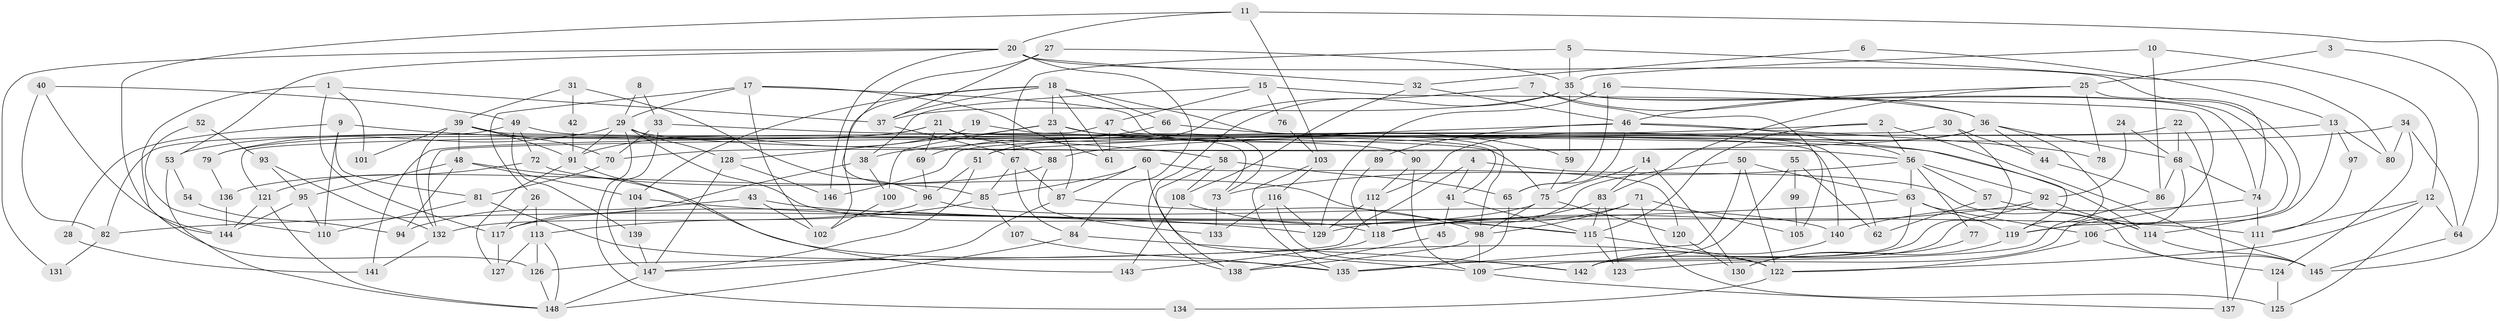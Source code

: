 // coarse degree distribution, {7: 0.08333333333333333, 4: 0.2604166666666667, 3: 0.1875, 6: 0.08333333333333333, 5: 0.15625, 11: 0.03125, 2: 0.09375, 14: 0.010416666666666666, 8: 0.041666666666666664, 9: 0.041666666666666664, 10: 0.010416666666666666}
// Generated by graph-tools (version 1.1) at 2025/42/03/06/25 10:42:00]
// undirected, 148 vertices, 296 edges
graph export_dot {
graph [start="1"]
  node [color=gray90,style=filled];
  1;
  2;
  3;
  4;
  5;
  6;
  7;
  8;
  9;
  10;
  11;
  12;
  13;
  14;
  15;
  16;
  17;
  18;
  19;
  20;
  21;
  22;
  23;
  24;
  25;
  26;
  27;
  28;
  29;
  30;
  31;
  32;
  33;
  34;
  35;
  36;
  37;
  38;
  39;
  40;
  41;
  42;
  43;
  44;
  45;
  46;
  47;
  48;
  49;
  50;
  51;
  52;
  53;
  54;
  55;
  56;
  57;
  58;
  59;
  60;
  61;
  62;
  63;
  64;
  65;
  66;
  67;
  68;
  69;
  70;
  71;
  72;
  73;
  74;
  75;
  76;
  77;
  78;
  79;
  80;
  81;
  82;
  83;
  84;
  85;
  86;
  87;
  88;
  89;
  90;
  91;
  92;
  93;
  94;
  95;
  96;
  97;
  98;
  99;
  100;
  101;
  102;
  103;
  104;
  105;
  106;
  107;
  108;
  109;
  110;
  111;
  112;
  113;
  114;
  115;
  116;
  117;
  118;
  119;
  120;
  121;
  122;
  123;
  124;
  125;
  126;
  127;
  128;
  129;
  130;
  131;
  132;
  133;
  134;
  135;
  136;
  137;
  138;
  139;
  140;
  141;
  142;
  143;
  144;
  145;
  146;
  147;
  148;
  1 -- 144;
  1 -- 37;
  1 -- 101;
  1 -- 117;
  2 -- 56;
  2 -- 115;
  2 -- 141;
  2 -- 145;
  3 -- 64;
  3 -- 25;
  4 -- 145;
  4 -- 126;
  4 -- 41;
  5 -- 80;
  5 -- 35;
  5 -- 67;
  6 -- 13;
  6 -- 32;
  7 -- 51;
  7 -- 36;
  7 -- 105;
  8 -- 33;
  8 -- 29;
  9 -- 58;
  9 -- 81;
  9 -- 28;
  9 -- 110;
  10 -- 35;
  10 -- 12;
  10 -- 86;
  11 -- 103;
  11 -- 145;
  11 -- 20;
  11 -- 126;
  12 -- 122;
  12 -- 111;
  12 -- 64;
  12 -- 125;
  13 -- 106;
  13 -- 38;
  13 -- 80;
  13 -- 97;
  14 -- 75;
  14 -- 130;
  14 -- 83;
  15 -- 47;
  15 -- 38;
  15 -- 76;
  15 -- 119;
  16 -- 129;
  16 -- 65;
  16 -- 36;
  17 -- 26;
  17 -- 29;
  17 -- 61;
  17 -- 62;
  17 -- 102;
  18 -- 37;
  18 -- 104;
  18 -- 23;
  18 -- 61;
  18 -- 66;
  18 -- 98;
  18 -- 102;
  19 -- 91;
  19 -- 73;
  20 -- 53;
  20 -- 32;
  20 -- 84;
  20 -- 114;
  20 -- 131;
  20 -- 146;
  21 -- 41;
  21 -- 79;
  21 -- 53;
  21 -- 69;
  21 -- 88;
  22 -- 68;
  22 -- 146;
  22 -- 137;
  23 -- 128;
  23 -- 59;
  23 -- 73;
  23 -- 87;
  23 -- 100;
  24 -- 92;
  24 -- 68;
  25 -- 74;
  25 -- 83;
  25 -- 46;
  25 -- 78;
  26 -- 117;
  26 -- 113;
  27 -- 35;
  27 -- 85;
  27 -- 37;
  28 -- 141;
  29 -- 56;
  29 -- 118;
  29 -- 79;
  29 -- 91;
  29 -- 128;
  29 -- 134;
  30 -- 44;
  30 -- 142;
  30 -- 132;
  31 -- 39;
  31 -- 96;
  31 -- 42;
  32 -- 46;
  32 -- 108;
  33 -- 70;
  33 -- 147;
  33 -- 114;
  34 -- 124;
  34 -- 64;
  34 -- 80;
  34 -- 88;
  35 -- 59;
  35 -- 119;
  35 -- 37;
  35 -- 74;
  35 -- 138;
  36 -- 119;
  36 -- 44;
  36 -- 68;
  36 -- 70;
  36 -- 112;
  37 -- 67;
  38 -- 100;
  38 -- 117;
  39 -- 132;
  39 -- 91;
  39 -- 48;
  39 -- 70;
  39 -- 75;
  39 -- 101;
  40 -- 82;
  40 -- 144;
  40 -- 49;
  41 -- 115;
  41 -- 45;
  42 -- 91;
  43 -- 111;
  43 -- 102;
  43 -- 94;
  44 -- 86;
  45 -- 138;
  46 -- 56;
  46 -- 51;
  46 -- 65;
  46 -- 78;
  46 -- 89;
  47 -- 61;
  47 -- 140;
  47 -- 121;
  48 -- 104;
  48 -- 94;
  48 -- 95;
  48 -- 122;
  49 -- 90;
  49 -- 72;
  49 -- 82;
  49 -- 139;
  50 -- 118;
  50 -- 122;
  50 -- 63;
  50 -- 135;
  51 -- 147;
  51 -- 96;
  52 -- 110;
  52 -- 93;
  53 -- 148;
  53 -- 54;
  54 -- 94;
  55 -- 135;
  55 -- 62;
  55 -- 99;
  56 -- 92;
  56 -- 63;
  56 -- 57;
  56 -- 73;
  56 -- 77;
  57 -- 114;
  57 -- 62;
  58 -- 108;
  58 -- 138;
  58 -- 65;
  59 -- 75;
  60 -- 85;
  60 -- 87;
  60 -- 109;
  60 -- 120;
  63 -- 119;
  63 -- 82;
  63 -- 106;
  63 -- 142;
  64 -- 145;
  65 -- 135;
  66 -- 69;
  66 -- 119;
  67 -- 84;
  67 -- 85;
  67 -- 87;
  68 -- 86;
  68 -- 74;
  68 -- 123;
  69 -- 96;
  70 -- 81;
  71 -- 129;
  71 -- 98;
  71 -- 105;
  71 -- 125;
  72 -- 121;
  72 -- 115;
  73 -- 133;
  74 -- 111;
  74 -- 140;
  75 -- 98;
  75 -- 117;
  75 -- 120;
  76 -- 103;
  77 -- 130;
  79 -- 136;
  81 -- 135;
  81 -- 110;
  82 -- 131;
  83 -- 115;
  83 -- 118;
  83 -- 123;
  84 -- 142;
  84 -- 148;
  85 -- 113;
  85 -- 107;
  86 -- 109;
  87 -- 98;
  87 -- 147;
  88 -- 133;
  88 -- 136;
  89 -- 118;
  90 -- 112;
  90 -- 109;
  91 -- 143;
  91 -- 127;
  92 -- 142;
  92 -- 114;
  92 -- 118;
  93 -- 95;
  93 -- 132;
  95 -- 110;
  95 -- 144;
  96 -- 140;
  96 -- 132;
  97 -- 111;
  98 -- 109;
  98 -- 138;
  99 -- 105;
  100 -- 102;
  103 -- 116;
  103 -- 135;
  104 -- 139;
  104 -- 129;
  106 -- 122;
  106 -- 124;
  107 -- 135;
  108 -- 115;
  108 -- 143;
  109 -- 137;
  111 -- 137;
  112 -- 118;
  112 -- 129;
  113 -- 148;
  113 -- 127;
  113 -- 126;
  114 -- 145;
  115 -- 123;
  115 -- 122;
  116 -- 133;
  116 -- 142;
  116 -- 129;
  117 -- 127;
  118 -- 143;
  119 -- 130;
  120 -- 130;
  121 -- 148;
  121 -- 144;
  122 -- 134;
  124 -- 125;
  126 -- 148;
  128 -- 147;
  128 -- 146;
  132 -- 141;
  136 -- 144;
  139 -- 147;
  140 -- 142;
  147 -- 148;
}
